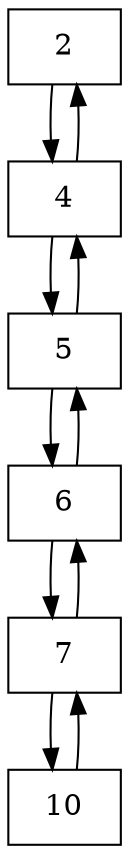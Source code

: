 digraph G {
node [shape=record];
2;
2->4;
4;
4->5;
4->2;
5;
5->6;
5->4;
6;
6->7;
6->5;
7;
7->10;
7->6;
10;
10->7;
}